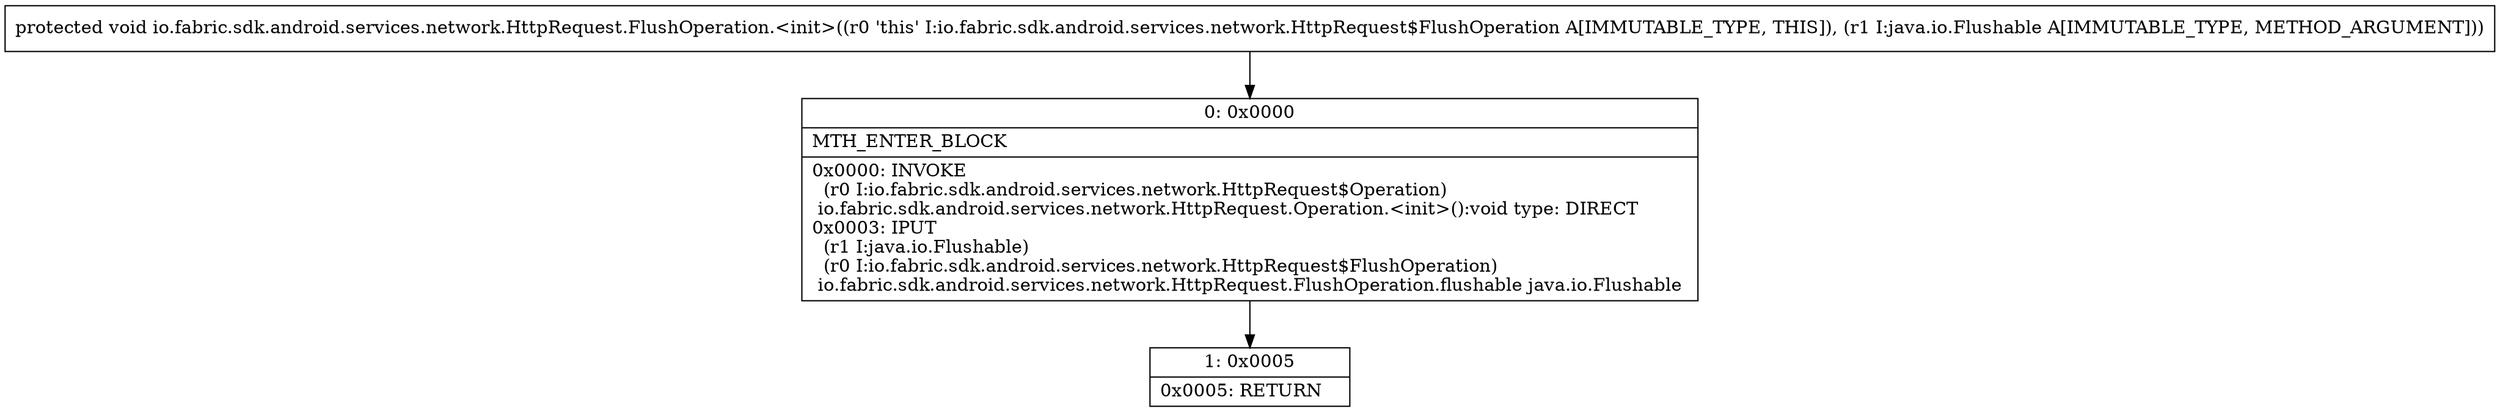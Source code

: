 digraph "CFG forio.fabric.sdk.android.services.network.HttpRequest.FlushOperation.\<init\>(Ljava\/io\/Flushable;)V" {
Node_0 [shape=record,label="{0\:\ 0x0000|MTH_ENTER_BLOCK\l|0x0000: INVOKE  \l  (r0 I:io.fabric.sdk.android.services.network.HttpRequest$Operation)\l io.fabric.sdk.android.services.network.HttpRequest.Operation.\<init\>():void type: DIRECT \l0x0003: IPUT  \l  (r1 I:java.io.Flushable)\l  (r0 I:io.fabric.sdk.android.services.network.HttpRequest$FlushOperation)\l io.fabric.sdk.android.services.network.HttpRequest.FlushOperation.flushable java.io.Flushable \l}"];
Node_1 [shape=record,label="{1\:\ 0x0005|0x0005: RETURN   \l}"];
MethodNode[shape=record,label="{protected void io.fabric.sdk.android.services.network.HttpRequest.FlushOperation.\<init\>((r0 'this' I:io.fabric.sdk.android.services.network.HttpRequest$FlushOperation A[IMMUTABLE_TYPE, THIS]), (r1 I:java.io.Flushable A[IMMUTABLE_TYPE, METHOD_ARGUMENT])) }"];
MethodNode -> Node_0;
Node_0 -> Node_1;
}


